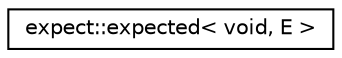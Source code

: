 digraph "Graphical Class Hierarchy"
{
  edge [fontname="Helvetica",fontsize="10",labelfontname="Helvetica",labelfontsize="10"];
  node [fontname="Helvetica",fontsize="10",shape=record];
  rankdir="LR";
  Node0 [label="expect::expected\< void, E \>",height=0.2,width=0.4,color="black", fillcolor="white", style="filled",URL="$d1/d09/classexpect_1_1expected_3_01void_00_01_e_01_4.html",tooltip="Partial specialization of expected<void, E> "];
}

